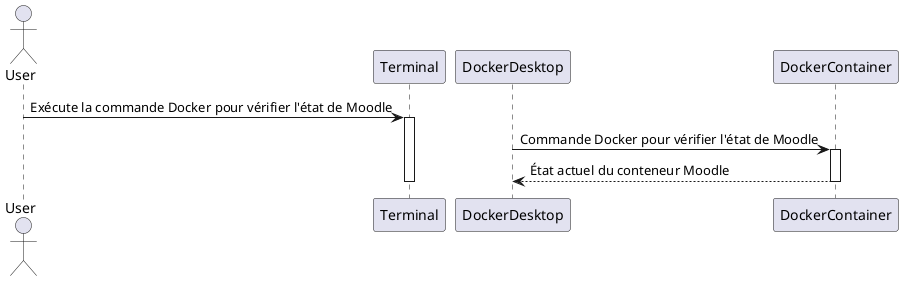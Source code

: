 @startuml
actor User
participant Terminal
participant DockerDesktop
participant DockerContainer

User -> Terminal: Exécute la commande Docker pour vérifier l'état de Moodle

activate Terminal
DockerDesktop -> DockerContainer: Commande Docker pour vérifier l'état de Moodle
activate DockerContainer
DockerContainer --> DockerDesktop: État actuel du conteneur Moodle
deactivate DockerContainer
deactivate Terminal
@enduml